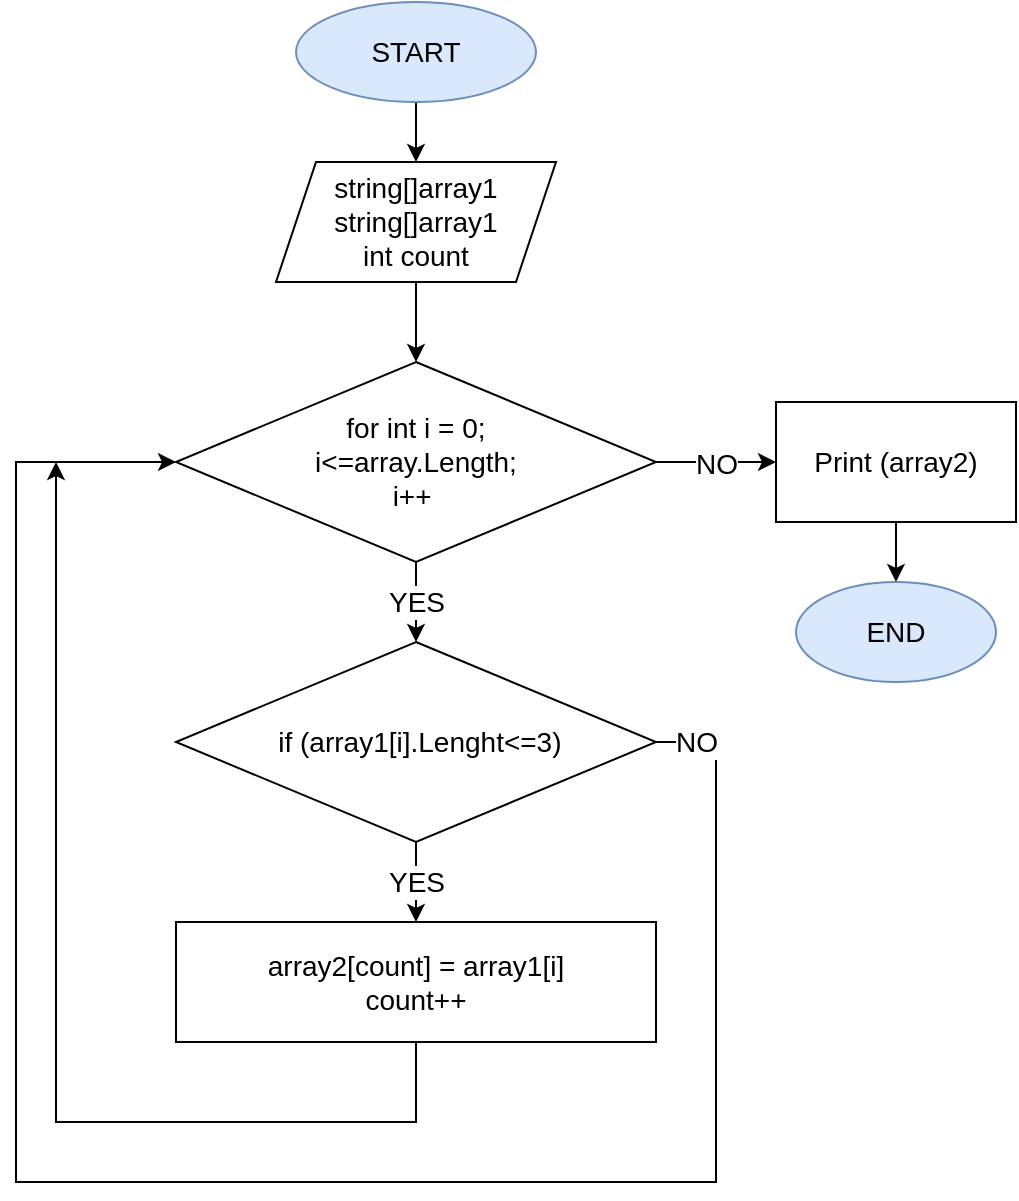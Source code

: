 <mxfile version="20.3.7" type="github">
  <diagram id="K-NBXQ7qNhLv8FLNTkoU" name="Страница 1">
    <mxGraphModel dx="1422" dy="762" grid="1" gridSize="10" guides="1" tooltips="1" connect="1" arrows="1" fold="1" page="1" pageScale="1" pageWidth="827" pageHeight="1169" math="0" shadow="0">
      <root>
        <mxCell id="0" />
        <mxCell id="1" parent="0" />
        <mxCell id="EgUAXwMVP3TA35b2gIWF-4" value="" style="edgeStyle=orthogonalEdgeStyle;rounded=0;orthogonalLoop=1;jettySize=auto;html=1;" parent="1" source="EgUAXwMVP3TA35b2gIWF-1" target="EgUAXwMVP3TA35b2gIWF-2" edge="1">
          <mxGeometry relative="1" as="geometry" />
        </mxCell>
        <mxCell id="EgUAXwMVP3TA35b2gIWF-1" value="&lt;font style=&quot;vertical-align: inherit; font-size: 14px;&quot;&gt;&lt;font style=&quot;vertical-align: inherit; font-size: 14px;&quot;&gt;START&lt;/font&gt;&lt;/font&gt;" style="ellipse;whiteSpace=wrap;html=1;fontSize=14;fillColor=#dae8fc;strokeColor=#6c8ebf;" parent="1" vertex="1">
          <mxGeometry x="320" y="50" width="120" height="50" as="geometry" />
        </mxCell>
        <mxCell id="EgUAXwMVP3TA35b2gIWF-5" value="" style="edgeStyle=orthogonalEdgeStyle;rounded=0;orthogonalLoop=1;jettySize=auto;html=1;" parent="1" source="EgUAXwMVP3TA35b2gIWF-2" target="EgUAXwMVP3TA35b2gIWF-3" edge="1">
          <mxGeometry relative="1" as="geometry" />
        </mxCell>
        <mxCell id="EgUAXwMVP3TA35b2gIWF-2" value="&lt;font style=&quot;vertical-align: inherit; font-size: 14px;&quot;&gt;&lt;font style=&quot;vertical-align: inherit; font-size: 14px;&quot;&gt;string[]array1&lt;br style=&quot;font-size: 14px;&quot;&gt;string[]array1&lt;br style=&quot;font-size: 14px;&quot;&gt;int count&lt;br style=&quot;font-size: 14px;&quot;&gt;&lt;/font&gt;&lt;/font&gt;" style="shape=parallelogram;perimeter=parallelogramPerimeter;whiteSpace=wrap;html=1;fixedSize=1;fontSize=14;" parent="1" vertex="1">
          <mxGeometry x="310" y="130" width="140" height="60" as="geometry" />
        </mxCell>
        <mxCell id="EgUAXwMVP3TA35b2gIWF-7" value="&lt;font style=&quot;vertical-align: inherit;&quot;&gt;&lt;font style=&quot;vertical-align: inherit;&quot;&gt;YES&lt;/font&gt;&lt;/font&gt;" style="edgeStyle=orthogonalEdgeStyle;rounded=0;orthogonalLoop=1;jettySize=auto;html=1;fontSize=14;" parent="1" source="EgUAXwMVP3TA35b2gIWF-3" target="EgUAXwMVP3TA35b2gIWF-6" edge="1">
          <mxGeometry relative="1" as="geometry" />
        </mxCell>
        <mxCell id="EgUAXwMVP3TA35b2gIWF-14" value="NO" style="edgeStyle=orthogonalEdgeStyle;rounded=0;orthogonalLoop=1;jettySize=auto;html=1;fontSize=14;" parent="1" source="EgUAXwMVP3TA35b2gIWF-3" edge="1">
          <mxGeometry relative="1" as="geometry">
            <mxPoint x="560" y="280" as="targetPoint" />
          </mxGeometry>
        </mxCell>
        <mxCell id="EgUAXwMVP3TA35b2gIWF-3" value="&lt;font style=&quot;vertical-align: inherit; font-size: 14px;&quot;&gt;&lt;font style=&quot;vertical-align: inherit; font-size: 14px;&quot;&gt;&lt;font style=&quot;vertical-align: inherit;&quot;&gt;&lt;font style=&quot;vertical-align: inherit;&quot;&gt;for int i = 0; &lt;/font&gt;&lt;/font&gt;&lt;br style=&quot;font-size: 14px;&quot;&gt;&lt;font style=&quot;vertical-align: inherit;&quot;&gt;&lt;font style=&quot;vertical-align: inherit;&quot;&gt;i&amp;lt;=array.Length; &lt;/font&gt;&lt;/font&gt;&lt;br style=&quot;font-size: 14px;&quot;&gt;&lt;font style=&quot;vertical-align: inherit;&quot;&gt;&lt;font style=&quot;vertical-align: inherit;&quot;&gt;i++&amp;nbsp;&lt;/font&gt;&lt;/font&gt;&lt;/font&gt;&lt;/font&gt;" style="rhombus;whiteSpace=wrap;html=1;fontSize=14;" parent="1" vertex="1">
          <mxGeometry x="260" y="230" width="240" height="100" as="geometry" />
        </mxCell>
        <mxCell id="EgUAXwMVP3TA35b2gIWF-9" value="&lt;font style=&quot;vertical-align: inherit;&quot;&gt;&lt;font style=&quot;vertical-align: inherit;&quot;&gt;YES&lt;/font&gt;&lt;/font&gt;" style="edgeStyle=orthogonalEdgeStyle;rounded=0;orthogonalLoop=1;jettySize=auto;html=1;fontSize=14;" parent="1" source="EgUAXwMVP3TA35b2gIWF-6" target="EgUAXwMVP3TA35b2gIWF-8" edge="1">
          <mxGeometry relative="1" as="geometry" />
        </mxCell>
        <mxCell id="EgUAXwMVP3TA35b2gIWF-6" value="&lt;font style=&quot;vertical-align: inherit;&quot;&gt;&lt;font style=&quot;vertical-align: inherit;&quot;&gt;&lt;font style=&quot;vertical-align: inherit;&quot;&gt;&lt;font style=&quot;vertical-align: inherit;&quot;&gt;&lt;font style=&quot;vertical-align: inherit;&quot;&gt;&lt;font style=&quot;vertical-align: inherit;&quot;&gt;&amp;nbsp;if (array1[i].Lenght&amp;lt;=3)&lt;/font&gt;&lt;/font&gt;&lt;/font&gt;&lt;/font&gt;&lt;/font&gt;&lt;/font&gt;" style="rhombus;whiteSpace=wrap;html=1;fontSize=14;" parent="1" vertex="1">
          <mxGeometry x="260" y="370" width="240" height="100" as="geometry" />
        </mxCell>
        <mxCell id="EgUAXwMVP3TA35b2gIWF-10" style="edgeStyle=orthogonalEdgeStyle;rounded=0;orthogonalLoop=1;jettySize=auto;html=1;fontSize=14;" parent="1" source="EgUAXwMVP3TA35b2gIWF-8" edge="1">
          <mxGeometry relative="1" as="geometry">
            <Array as="points">
              <mxPoint x="380" y="610" />
              <mxPoint x="200" y="610" />
              <mxPoint x="200" y="420" />
            </Array>
            <mxPoint x="200" y="280" as="targetPoint" />
          </mxGeometry>
        </mxCell>
        <mxCell id="EgUAXwMVP3TA35b2gIWF-12" style="edgeStyle=orthogonalEdgeStyle;rounded=0;orthogonalLoop=1;jettySize=auto;html=1;fontSize=14;exitX=1;exitY=0.5;exitDx=0;exitDy=0;entryX=0;entryY=0.5;entryDx=0;entryDy=0;" parent="1" source="EgUAXwMVP3TA35b2gIWF-6" target="EgUAXwMVP3TA35b2gIWF-3" edge="1">
          <mxGeometry relative="1" as="geometry">
            <mxPoint x="80" y="230" as="targetPoint" />
            <mxPoint x="530" y="430" as="sourcePoint" />
            <Array as="points">
              <mxPoint x="530" y="420" />
              <mxPoint x="530" y="640" />
              <mxPoint x="180" y="640" />
              <mxPoint x="180" y="280" />
            </Array>
          </mxGeometry>
        </mxCell>
        <mxCell id="EgUAXwMVP3TA35b2gIWF-13" value="NO" style="edgeLabel;html=1;align=center;verticalAlign=middle;resizable=0;points=[];fontSize=14;" parent="EgUAXwMVP3TA35b2gIWF-12" vertex="1" connectable="0">
          <mxGeometry x="-0.94" y="1" relative="1" as="geometry">
            <mxPoint x="-11" y="-1" as="offset" />
          </mxGeometry>
        </mxCell>
        <mxCell id="EgUAXwMVP3TA35b2gIWF-8" value="&lt;font style=&quot;vertical-align: inherit;&quot;&gt;&lt;font style=&quot;vertical-align: inherit;&quot;&gt;аrray2[count] = array1[i]&lt;br&gt;count++&lt;br&gt;&lt;/font&gt;&lt;/font&gt;" style="rounded=0;whiteSpace=wrap;html=1;fontSize=14;" parent="1" vertex="1">
          <mxGeometry x="260" y="510" width="240" height="60" as="geometry" />
        </mxCell>
        <mxCell id="EgUAXwMVP3TA35b2gIWF-17" value="" style="edgeStyle=orthogonalEdgeStyle;rounded=0;orthogonalLoop=1;jettySize=auto;html=1;fontSize=14;" parent="1" source="EgUAXwMVP3TA35b2gIWF-15" target="EgUAXwMVP3TA35b2gIWF-16" edge="1">
          <mxGeometry relative="1" as="geometry" />
        </mxCell>
        <mxCell id="EgUAXwMVP3TA35b2gIWF-15" value="&lt;font style=&quot;vertical-align: inherit;&quot;&gt;&lt;font style=&quot;vertical-align: inherit;&quot;&gt;Print (array2)&lt;/font&gt;&lt;/font&gt;" style="rounded=0;whiteSpace=wrap;html=1;fontSize=14;" parent="1" vertex="1">
          <mxGeometry x="560" y="250" width="120" height="60" as="geometry" />
        </mxCell>
        <mxCell id="EgUAXwMVP3TA35b2gIWF-16" value="&lt;font style=&quot;vertical-align: inherit; font-size: 14px;&quot;&gt;&lt;font style=&quot;vertical-align: inherit; font-size: 14px;&quot;&gt;END&lt;/font&gt;&lt;/font&gt;" style="ellipse;whiteSpace=wrap;html=1;fontSize=14;fillColor=#dae8fc;strokeColor=#6c8ebf;" parent="1" vertex="1">
          <mxGeometry x="570" y="340" width="100" height="50" as="geometry" />
        </mxCell>
      </root>
    </mxGraphModel>
  </diagram>
</mxfile>
